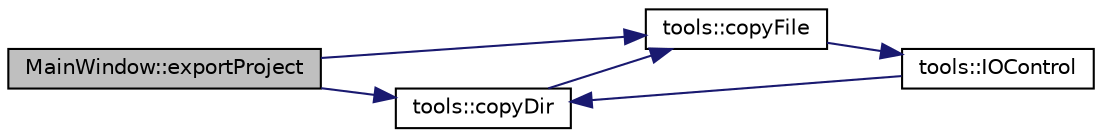 digraph "MainWindow::exportProject"
{
 // INTERACTIVE_SVG=YES
  edge [fontname="Helvetica",fontsize="10",labelfontname="Helvetica",labelfontsize="10"];
  node [fontname="Helvetica",fontsize="10",shape=record];
  rankdir="LR";
  Node37 [label="MainWindow::exportProject",height=0.2,width=0.4,color="black", fillcolor="grey75", style="filled", fontcolor="black"];
  Node37 -> Node38 [color="midnightblue",fontsize="10",style="solid",fontname="Helvetica"];
  Node38 [label="tools::copyDir",height=0.2,width=0.4,color="black", fillcolor="white", style="filled",URL="$classtools.html#a37c9c486d90129b0d6a4ac93f29fd5bb",tooltip="Copie un répertoire de manière sécurisée. "];
  Node38 -> Node39 [color="midnightblue",fontsize="10",style="solid",fontname="Helvetica"];
  Node39 [label="tools::copyFile",height=0.2,width=0.4,color="black", fillcolor="white", style="filled",URL="$classtools.html#a0765c68c41d7c957f1fb0f0da8b4a9c9",tooltip="Copie un fichier de manière sécurisée. "];
  Node39 -> Node40 [color="midnightblue",fontsize="10",style="solid",fontname="Helvetica"];
  Node40 [label="tools::IOControl",height=0.2,width=0.4,color="black", fillcolor="white", style="filled",URL="$classtools.html#ae1018e45c513785270b999cbcfa8beb6",tooltip="Procédure de contrôle des entrées-sorties. "];
  Node40 -> Node38 [color="midnightblue",fontsize="10",style="solid",fontname="Helvetica"];
  Node37 -> Node39 [color="midnightblue",fontsize="10",style="solid",fontname="Helvetica"];
}
